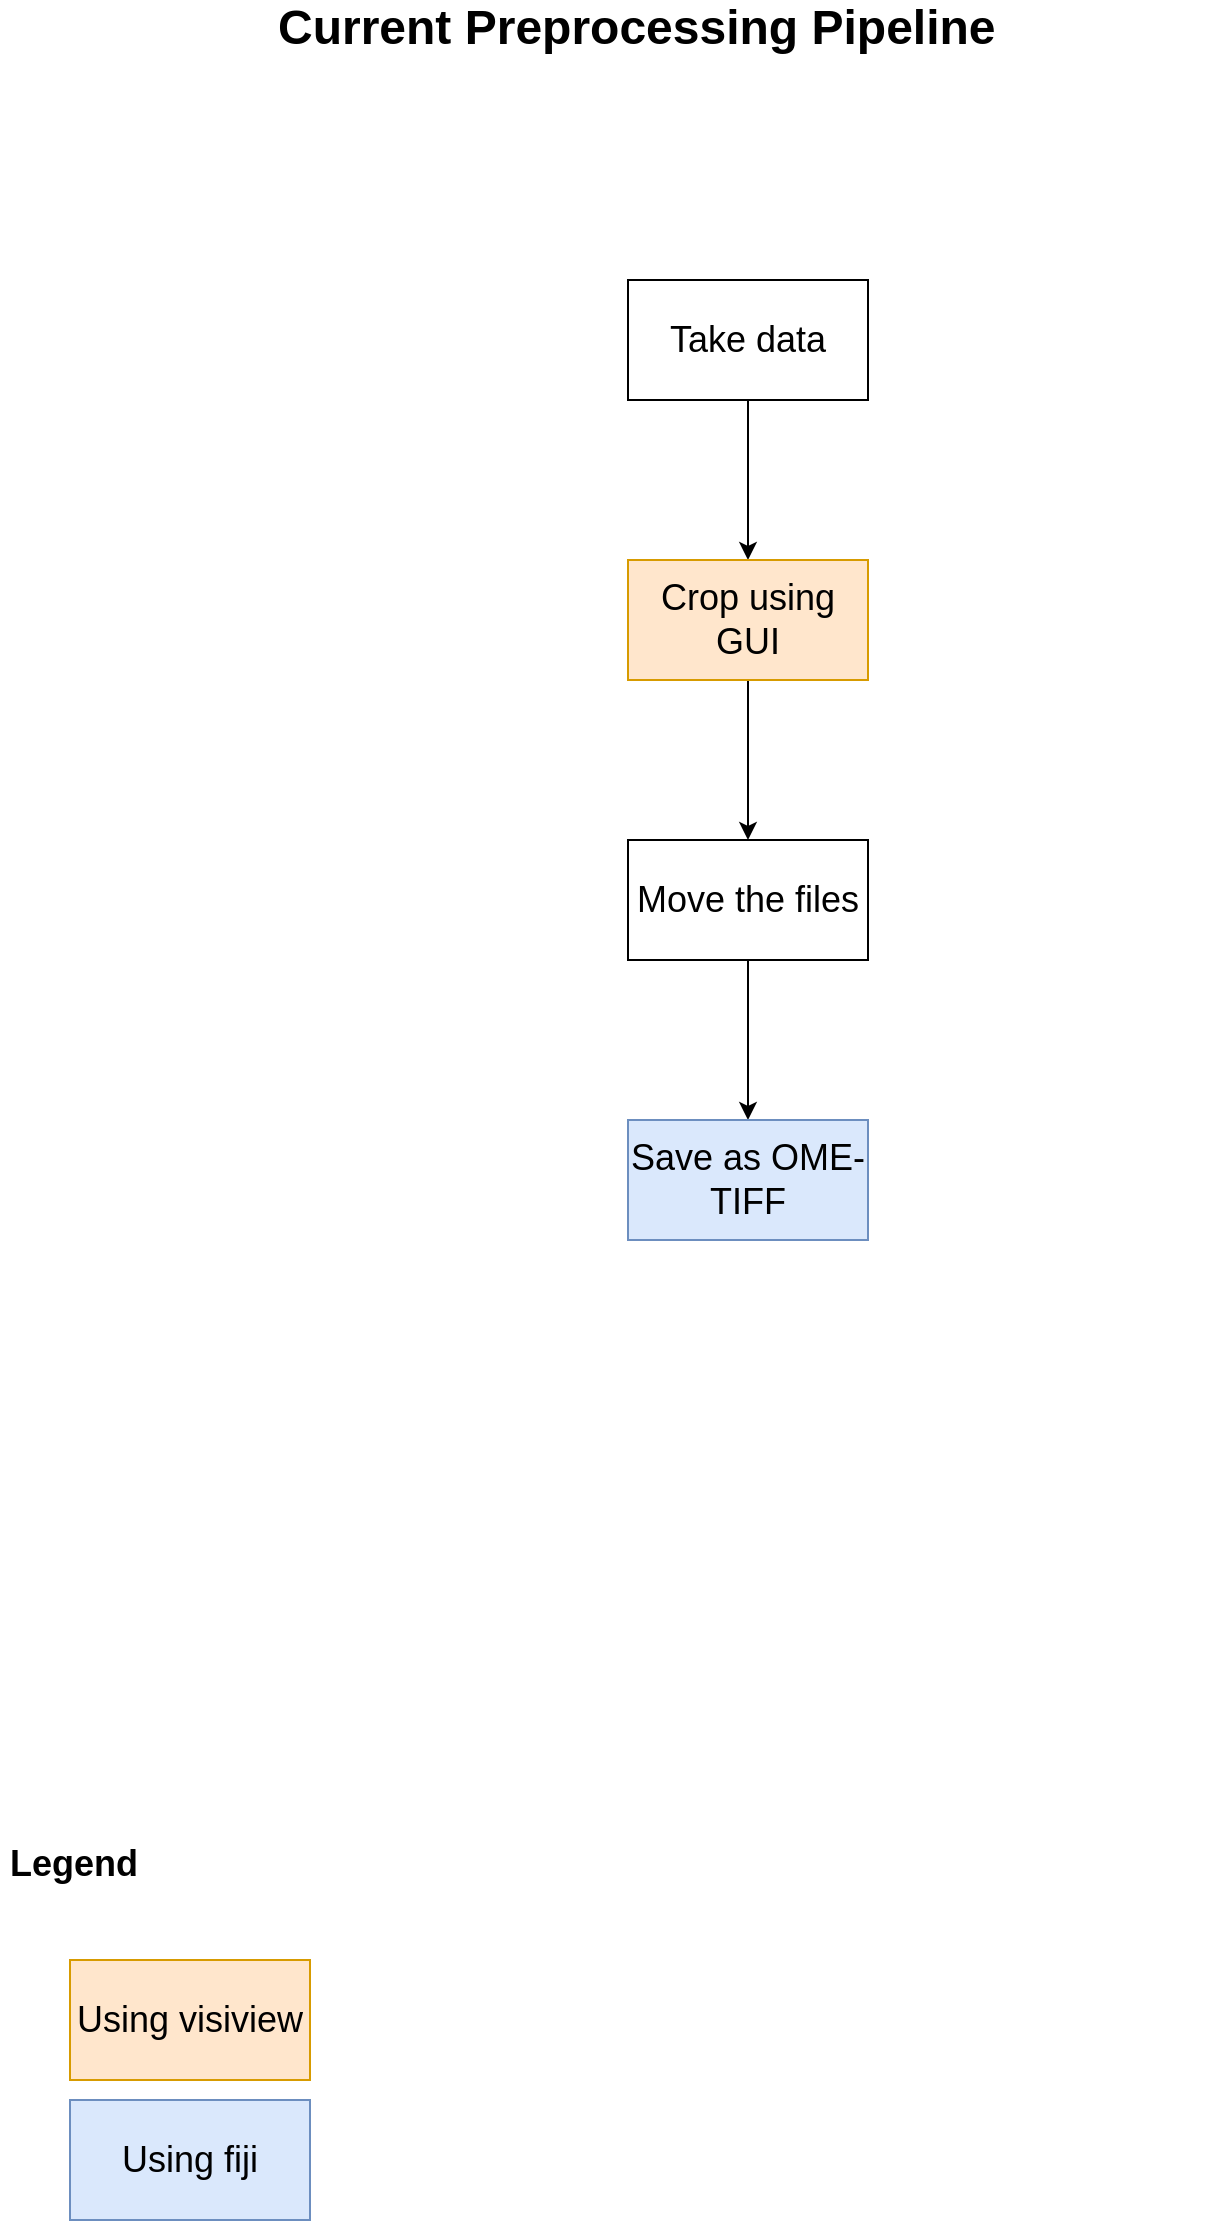 <mxfile version="13.7.7" type="device"><diagram id="b2HzraPPj85Nm0pIqW2E" name="Preprocessing"><mxGraphModel dx="1420" dy="1310" grid="1" gridSize="10" guides="1" tooltips="1" connect="1" arrows="1" fold="1" page="1" pageScale="1" pageWidth="827" pageHeight="1169" math="0" shadow="0"><root><mxCell id="0"/><mxCell id="1" parent="0"/><mxCell id="c_yu_85zliSq3FL_U2h8-1" value="&lt;b style=&quot;font-size: 24px&quot;&gt;&lt;font style=&quot;font-size: 24px&quot;&gt;&lt;font style=&quot;font-size: 24px&quot;&gt;Current Preprocessing Pipeline&lt;/font&gt;&lt;br style=&quot;font-size: 18px&quot;&gt;&lt;/font&gt;&lt;/b&gt;" style="text;html=1;strokeColor=none;fillColor=none;spacing=5;spacingTop=-20;whiteSpace=wrap;overflow=hidden;rounded=0;fontSize=18;" vertex="1" parent="1"><mxGeometry x="174" y="50" width="480" height="50" as="geometry"/></mxCell><mxCell id="c_yu_85zliSq3FL_U2h8-4" value="" style="edgeStyle=orthogonalEdgeStyle;rounded=0;orthogonalLoop=1;jettySize=auto;html=1;fontSize=18;" edge="1" parent="1" source="c_yu_85zliSq3FL_U2h8-2" target="c_yu_85zliSq3FL_U2h8-3"><mxGeometry relative="1" as="geometry"/></mxCell><mxCell id="c_yu_85zliSq3FL_U2h8-2" value="Take data" style="rounded=0;whiteSpace=wrap;html=1;fontSize=18;" vertex="1" parent="1"><mxGeometry x="354" y="180" width="120" height="60" as="geometry"/></mxCell><mxCell id="c_yu_85zliSq3FL_U2h8-6" value="" style="edgeStyle=orthogonalEdgeStyle;rounded=0;orthogonalLoop=1;jettySize=auto;html=1;fontSize=18;" edge="1" parent="1" source="c_yu_85zliSq3FL_U2h8-3" target="c_yu_85zliSq3FL_U2h8-5"><mxGeometry relative="1" as="geometry"/></mxCell><mxCell id="c_yu_85zliSq3FL_U2h8-3" value="Crop using GUI" style="whiteSpace=wrap;html=1;rounded=0;fillColor=#ffe6cc;strokeColor=#d79b00;fontSize=18;" vertex="1" parent="1"><mxGeometry x="354" y="320" width="120" height="60" as="geometry"/></mxCell><mxCell id="c_yu_85zliSq3FL_U2h8-8" value="" style="edgeStyle=orthogonalEdgeStyle;rounded=0;orthogonalLoop=1;jettySize=auto;html=1;fontSize=18;" edge="1" parent="1" source="c_yu_85zliSq3FL_U2h8-5" target="c_yu_85zliSq3FL_U2h8-7"><mxGeometry relative="1" as="geometry"/></mxCell><mxCell id="c_yu_85zliSq3FL_U2h8-5" value="Move the files" style="whiteSpace=wrap;html=1;rounded=0;fontSize=18;" vertex="1" parent="1"><mxGeometry x="354" y="460" width="120" height="60" as="geometry"/></mxCell><mxCell id="c_yu_85zliSq3FL_U2h8-7" value="Save as OME-TIFF" style="whiteSpace=wrap;html=1;rounded=0;fillColor=#dae8fc;strokeColor=#6c8ebf;fontSize=18;" vertex="1" parent="1"><mxGeometry x="354" y="600" width="120" height="60" as="geometry"/></mxCell><mxCell id="c_yu_85zliSq3FL_U2h8-9" value="&lt;h1 style=&quot;font-size: 18px;&quot;&gt;Legend&lt;/h1&gt;&lt;p style=&quot;font-size: 18px;&quot;&gt;&lt;br style=&quot;font-size: 18px;&quot;&gt;&lt;/p&gt;" style="text;html=1;strokeColor=none;fillColor=none;spacing=5;spacingTop=-20;whiteSpace=wrap;overflow=hidden;rounded=0;fontSize=18;" vertex="1" parent="1"><mxGeometry x="40" y="960" width="190" height="40" as="geometry"/></mxCell><mxCell id="c_yu_85zliSq3FL_U2h8-10" value="Using visiview" style="rounded=0;whiteSpace=wrap;html=1;fillColor=#ffe6cc;strokeColor=#d79b00;fontSize=18;" vertex="1" parent="1"><mxGeometry x="75" y="1020" width="120" height="60" as="geometry"/></mxCell><mxCell id="c_yu_85zliSq3FL_U2h8-11" value="Using fiji" style="rounded=0;whiteSpace=wrap;html=1;fillColor=#dae8fc;strokeColor=#6c8ebf;fontSize=18;" vertex="1" parent="1"><mxGeometry x="75" y="1090" width="120" height="60" as="geometry"/></mxCell></root></mxGraphModel></diagram></mxfile>